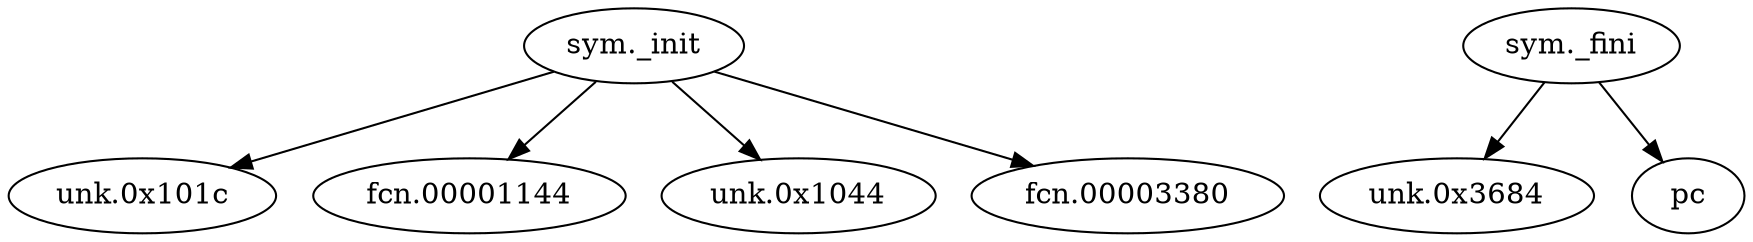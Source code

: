 digraph code {
  "0x00000ff8" [label="sym._init"];
  "0x00000ff8" -> "0x0000101c";
  "0x0000101c" [label="unk.0x101c"];
  "0x00000ff8" -> "0x00001144";
  "0x00001144" [label="fcn.00001144"];
  "0x00000ff8" -> "0x00001044";
  "0x00001044" [label="unk.0x1044"];
  "0x00000ff8" -> "0x00003380";
  "0x00003380" [label="fcn.00003380"];
  "0x00003660" [label="sym._fini"];
  "0x00003660" -> "0x00003684";
  "0x00003684" [label="unk.0x3684"];
  "0x00003660" -> "0x00001070";
  "0x00001070" [label="pc"];
}